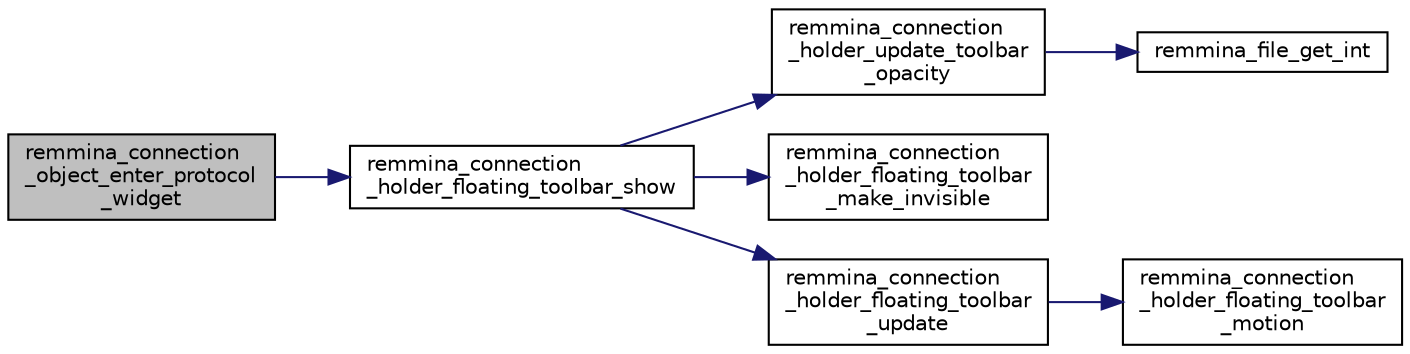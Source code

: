 digraph "remmina_connection_object_enter_protocol_widget"
{
  edge [fontname="Helvetica",fontsize="10",labelfontname="Helvetica",labelfontsize="10"];
  node [fontname="Helvetica",fontsize="10",shape=record];
  rankdir="LR";
  Node10865 [label="remmina_connection\l_object_enter_protocol\l_widget",height=0.2,width=0.4,color="black", fillcolor="grey75", style="filled", fontcolor="black"];
  Node10865 -> Node10866 [color="midnightblue",fontsize="10",style="solid",fontname="Helvetica"];
  Node10866 [label="remmina_connection\l_holder_floating_toolbar_show",height=0.2,width=0.4,color="black", fillcolor="white", style="filled",URL="$remmina__connection__window_8c.html#a147924e56eceebe1f61e47bf5af2218a"];
  Node10866 -> Node10867 [color="midnightblue",fontsize="10",style="solid",fontname="Helvetica"];
  Node10867 [label="remmina_connection\l_holder_update_toolbar\l_opacity",height=0.2,width=0.4,color="black", fillcolor="white", style="filled",URL="$remmina__connection__window_8c.html#aac6895538e595984302a03c07bc51fbe"];
  Node10867 -> Node10868 [color="midnightblue",fontsize="10",style="solid",fontname="Helvetica"];
  Node10868 [label="remmina_file_get_int",height=0.2,width=0.4,color="black", fillcolor="white", style="filled",URL="$remmina__file_8c.html#a4884356c195dcfb4ceacf641a1e74e66"];
  Node10866 -> Node10869 [color="midnightblue",fontsize="10",style="solid",fontname="Helvetica"];
  Node10869 [label="remmina_connection\l_holder_floating_toolbar\l_make_invisible",height=0.2,width=0.4,color="black", fillcolor="white", style="filled",URL="$remmina__connection__window_8c.html#af12f8b64866588b7b2360cbc2681ec40"];
  Node10866 -> Node10870 [color="midnightblue",fontsize="10",style="solid",fontname="Helvetica"];
  Node10870 [label="remmina_connection\l_holder_floating_toolbar\l_update",height=0.2,width=0.4,color="black", fillcolor="white", style="filled",URL="$remmina__connection__window_8c.html#a2b7b33331e6fe8c8c70be62038f9f5ea"];
  Node10870 -> Node10871 [color="midnightblue",fontsize="10",style="solid",fontname="Helvetica"];
  Node10871 [label="remmina_connection\l_holder_floating_toolbar\l_motion",height=0.2,width=0.4,color="black", fillcolor="white", style="filled",URL="$remmina__connection__window_8c.html#a0a92f6f998590a56e44964f0345f942b"];
}
